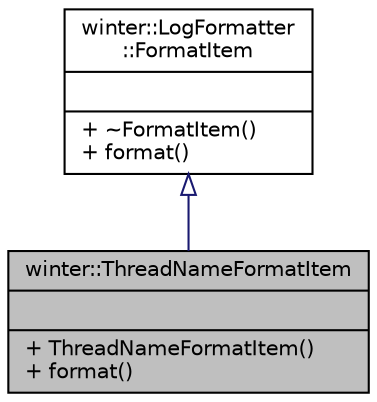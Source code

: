digraph "winter::ThreadNameFormatItem"
{
 // LATEX_PDF_SIZE
  edge [fontname="Helvetica",fontsize="10",labelfontname="Helvetica",labelfontsize="10"];
  node [fontname="Helvetica",fontsize="10",shape=record];
  Node1 [label="{winter::ThreadNameFormatItem\n||+ ThreadNameFormatItem()\l+ format()\l}",height=0.2,width=0.4,color="black", fillcolor="grey75", style="filled", fontcolor="black",tooltip=" "];
  Node2 -> Node1 [dir="back",color="midnightblue",fontsize="10",style="solid",arrowtail="onormal",fontname="Helvetica"];
  Node2 [label="{winter::LogFormatter\l::FormatItem\n||+ ~FormatItem()\l+ format()\l}",height=0.2,width=0.4,color="black", fillcolor="white", style="filled",URL="$classwinter_1_1LogFormatter_1_1FormatItem.html",tooltip="日志内容项格式化"];
}
